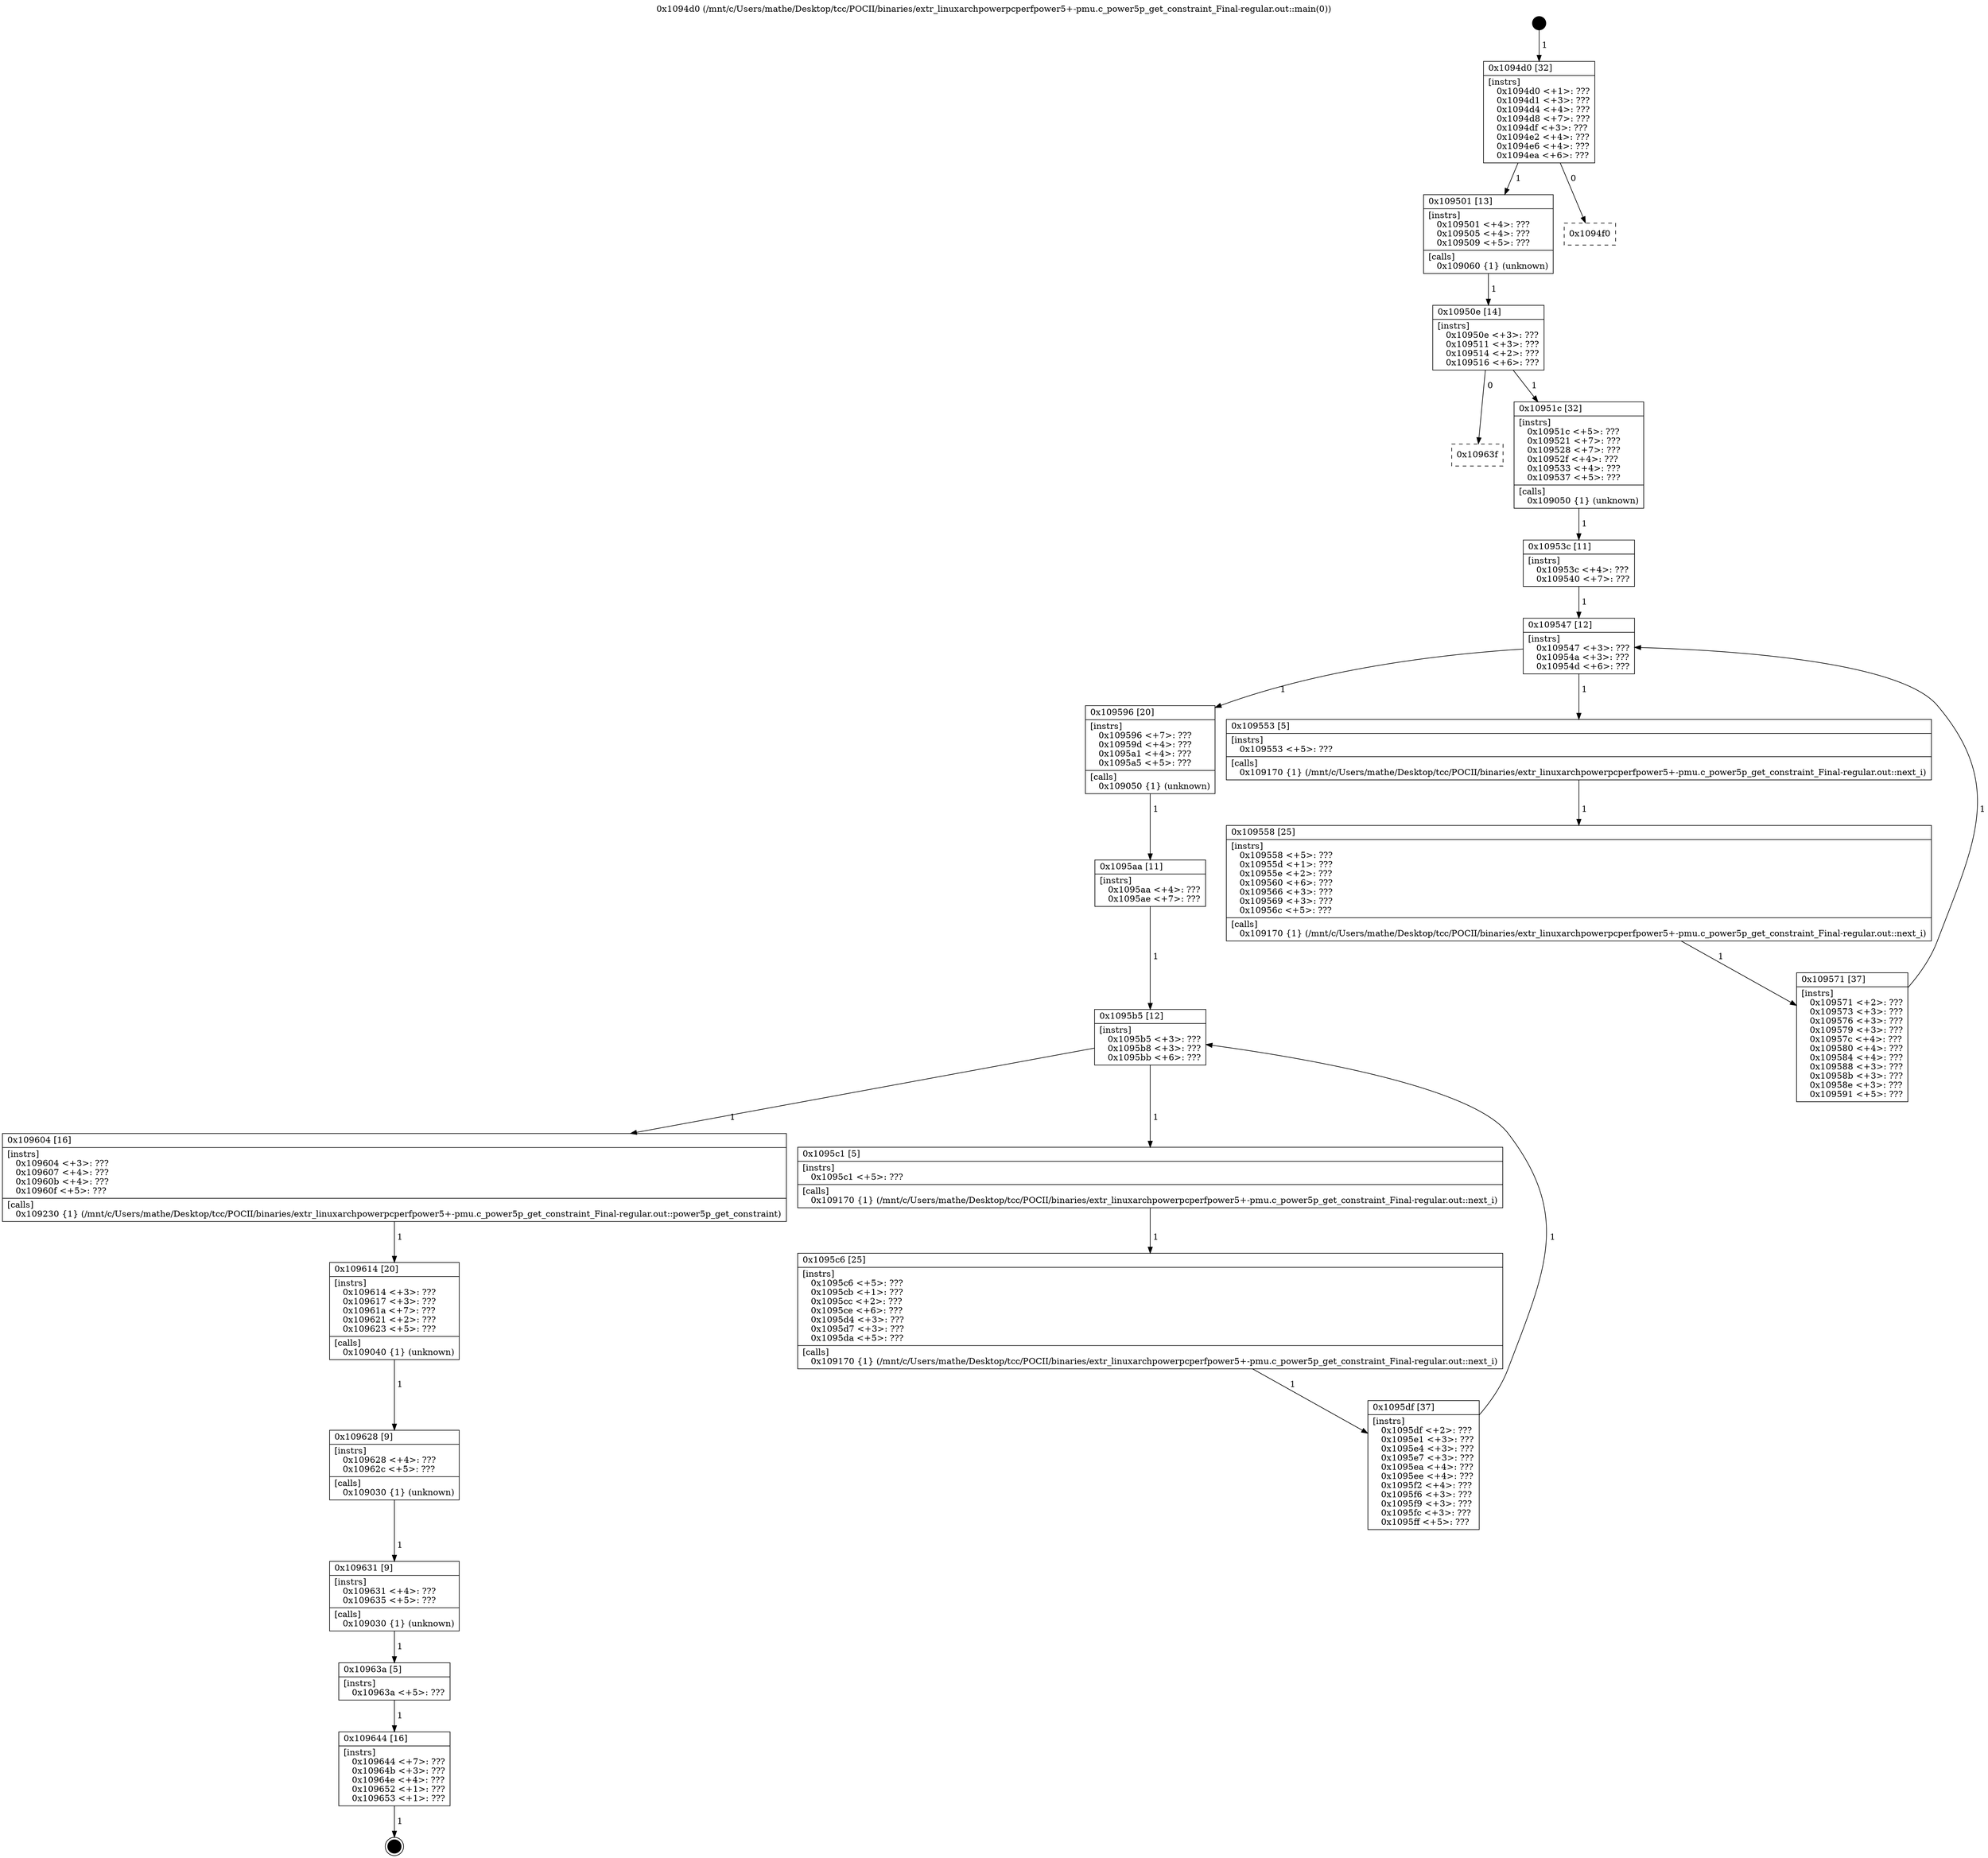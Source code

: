 digraph "0x1094d0" {
  label = "0x1094d0 (/mnt/c/Users/mathe/Desktop/tcc/POCII/binaries/extr_linuxarchpowerpcperfpower5+-pmu.c_power5p_get_constraint_Final-regular.out::main(0))"
  labelloc = "t"
  node[shape=record]

  Entry [label="",width=0.3,height=0.3,shape=circle,fillcolor=black,style=filled]
  "0x1094d0" [label="{
     0x1094d0 [32]\l
     | [instrs]\l
     &nbsp;&nbsp;0x1094d0 \<+1\>: ???\l
     &nbsp;&nbsp;0x1094d1 \<+3\>: ???\l
     &nbsp;&nbsp;0x1094d4 \<+4\>: ???\l
     &nbsp;&nbsp;0x1094d8 \<+7\>: ???\l
     &nbsp;&nbsp;0x1094df \<+3\>: ???\l
     &nbsp;&nbsp;0x1094e2 \<+4\>: ???\l
     &nbsp;&nbsp;0x1094e6 \<+4\>: ???\l
     &nbsp;&nbsp;0x1094ea \<+6\>: ???\l
  }"]
  "0x109501" [label="{
     0x109501 [13]\l
     | [instrs]\l
     &nbsp;&nbsp;0x109501 \<+4\>: ???\l
     &nbsp;&nbsp;0x109505 \<+4\>: ???\l
     &nbsp;&nbsp;0x109509 \<+5\>: ???\l
     | [calls]\l
     &nbsp;&nbsp;0x109060 \{1\} (unknown)\l
  }"]
  "0x1094f0" [label="{
     0x1094f0\l
  }", style=dashed]
  "0x10950e" [label="{
     0x10950e [14]\l
     | [instrs]\l
     &nbsp;&nbsp;0x10950e \<+3\>: ???\l
     &nbsp;&nbsp;0x109511 \<+3\>: ???\l
     &nbsp;&nbsp;0x109514 \<+2\>: ???\l
     &nbsp;&nbsp;0x109516 \<+6\>: ???\l
  }"]
  "0x10963f" [label="{
     0x10963f\l
  }", style=dashed]
  "0x10951c" [label="{
     0x10951c [32]\l
     | [instrs]\l
     &nbsp;&nbsp;0x10951c \<+5\>: ???\l
     &nbsp;&nbsp;0x109521 \<+7\>: ???\l
     &nbsp;&nbsp;0x109528 \<+7\>: ???\l
     &nbsp;&nbsp;0x10952f \<+4\>: ???\l
     &nbsp;&nbsp;0x109533 \<+4\>: ???\l
     &nbsp;&nbsp;0x109537 \<+5\>: ???\l
     | [calls]\l
     &nbsp;&nbsp;0x109050 \{1\} (unknown)\l
  }"]
  Exit [label="",width=0.3,height=0.3,shape=circle,fillcolor=black,style=filled,peripheries=2]
  "0x109547" [label="{
     0x109547 [12]\l
     | [instrs]\l
     &nbsp;&nbsp;0x109547 \<+3\>: ???\l
     &nbsp;&nbsp;0x10954a \<+3\>: ???\l
     &nbsp;&nbsp;0x10954d \<+6\>: ???\l
  }"]
  "0x109596" [label="{
     0x109596 [20]\l
     | [instrs]\l
     &nbsp;&nbsp;0x109596 \<+7\>: ???\l
     &nbsp;&nbsp;0x10959d \<+4\>: ???\l
     &nbsp;&nbsp;0x1095a1 \<+4\>: ???\l
     &nbsp;&nbsp;0x1095a5 \<+5\>: ???\l
     | [calls]\l
     &nbsp;&nbsp;0x109050 \{1\} (unknown)\l
  }"]
  "0x109553" [label="{
     0x109553 [5]\l
     | [instrs]\l
     &nbsp;&nbsp;0x109553 \<+5\>: ???\l
     | [calls]\l
     &nbsp;&nbsp;0x109170 \{1\} (/mnt/c/Users/mathe/Desktop/tcc/POCII/binaries/extr_linuxarchpowerpcperfpower5+-pmu.c_power5p_get_constraint_Final-regular.out::next_i)\l
  }"]
  "0x109558" [label="{
     0x109558 [25]\l
     | [instrs]\l
     &nbsp;&nbsp;0x109558 \<+5\>: ???\l
     &nbsp;&nbsp;0x10955d \<+1\>: ???\l
     &nbsp;&nbsp;0x10955e \<+2\>: ???\l
     &nbsp;&nbsp;0x109560 \<+6\>: ???\l
     &nbsp;&nbsp;0x109566 \<+3\>: ???\l
     &nbsp;&nbsp;0x109569 \<+3\>: ???\l
     &nbsp;&nbsp;0x10956c \<+5\>: ???\l
     | [calls]\l
     &nbsp;&nbsp;0x109170 \{1\} (/mnt/c/Users/mathe/Desktop/tcc/POCII/binaries/extr_linuxarchpowerpcperfpower5+-pmu.c_power5p_get_constraint_Final-regular.out::next_i)\l
  }"]
  "0x109571" [label="{
     0x109571 [37]\l
     | [instrs]\l
     &nbsp;&nbsp;0x109571 \<+2\>: ???\l
     &nbsp;&nbsp;0x109573 \<+3\>: ???\l
     &nbsp;&nbsp;0x109576 \<+3\>: ???\l
     &nbsp;&nbsp;0x109579 \<+3\>: ???\l
     &nbsp;&nbsp;0x10957c \<+4\>: ???\l
     &nbsp;&nbsp;0x109580 \<+4\>: ???\l
     &nbsp;&nbsp;0x109584 \<+4\>: ???\l
     &nbsp;&nbsp;0x109588 \<+3\>: ???\l
     &nbsp;&nbsp;0x10958b \<+3\>: ???\l
     &nbsp;&nbsp;0x10958e \<+3\>: ???\l
     &nbsp;&nbsp;0x109591 \<+5\>: ???\l
  }"]
  "0x10953c" [label="{
     0x10953c [11]\l
     | [instrs]\l
     &nbsp;&nbsp;0x10953c \<+4\>: ???\l
     &nbsp;&nbsp;0x109540 \<+7\>: ???\l
  }"]
  "0x1095b5" [label="{
     0x1095b5 [12]\l
     | [instrs]\l
     &nbsp;&nbsp;0x1095b5 \<+3\>: ???\l
     &nbsp;&nbsp;0x1095b8 \<+3\>: ???\l
     &nbsp;&nbsp;0x1095bb \<+6\>: ???\l
  }"]
  "0x109604" [label="{
     0x109604 [16]\l
     | [instrs]\l
     &nbsp;&nbsp;0x109604 \<+3\>: ???\l
     &nbsp;&nbsp;0x109607 \<+4\>: ???\l
     &nbsp;&nbsp;0x10960b \<+4\>: ???\l
     &nbsp;&nbsp;0x10960f \<+5\>: ???\l
     | [calls]\l
     &nbsp;&nbsp;0x109230 \{1\} (/mnt/c/Users/mathe/Desktop/tcc/POCII/binaries/extr_linuxarchpowerpcperfpower5+-pmu.c_power5p_get_constraint_Final-regular.out::power5p_get_constraint)\l
  }"]
  "0x1095c1" [label="{
     0x1095c1 [5]\l
     | [instrs]\l
     &nbsp;&nbsp;0x1095c1 \<+5\>: ???\l
     | [calls]\l
     &nbsp;&nbsp;0x109170 \{1\} (/mnt/c/Users/mathe/Desktop/tcc/POCII/binaries/extr_linuxarchpowerpcperfpower5+-pmu.c_power5p_get_constraint_Final-regular.out::next_i)\l
  }"]
  "0x1095c6" [label="{
     0x1095c6 [25]\l
     | [instrs]\l
     &nbsp;&nbsp;0x1095c6 \<+5\>: ???\l
     &nbsp;&nbsp;0x1095cb \<+1\>: ???\l
     &nbsp;&nbsp;0x1095cc \<+2\>: ???\l
     &nbsp;&nbsp;0x1095ce \<+6\>: ???\l
     &nbsp;&nbsp;0x1095d4 \<+3\>: ???\l
     &nbsp;&nbsp;0x1095d7 \<+3\>: ???\l
     &nbsp;&nbsp;0x1095da \<+5\>: ???\l
     | [calls]\l
     &nbsp;&nbsp;0x109170 \{1\} (/mnt/c/Users/mathe/Desktop/tcc/POCII/binaries/extr_linuxarchpowerpcperfpower5+-pmu.c_power5p_get_constraint_Final-regular.out::next_i)\l
  }"]
  "0x1095df" [label="{
     0x1095df [37]\l
     | [instrs]\l
     &nbsp;&nbsp;0x1095df \<+2\>: ???\l
     &nbsp;&nbsp;0x1095e1 \<+3\>: ???\l
     &nbsp;&nbsp;0x1095e4 \<+3\>: ???\l
     &nbsp;&nbsp;0x1095e7 \<+3\>: ???\l
     &nbsp;&nbsp;0x1095ea \<+4\>: ???\l
     &nbsp;&nbsp;0x1095ee \<+4\>: ???\l
     &nbsp;&nbsp;0x1095f2 \<+4\>: ???\l
     &nbsp;&nbsp;0x1095f6 \<+3\>: ???\l
     &nbsp;&nbsp;0x1095f9 \<+3\>: ???\l
     &nbsp;&nbsp;0x1095fc \<+3\>: ???\l
     &nbsp;&nbsp;0x1095ff \<+5\>: ???\l
  }"]
  "0x1095aa" [label="{
     0x1095aa [11]\l
     | [instrs]\l
     &nbsp;&nbsp;0x1095aa \<+4\>: ???\l
     &nbsp;&nbsp;0x1095ae \<+7\>: ???\l
  }"]
  "0x109614" [label="{
     0x109614 [20]\l
     | [instrs]\l
     &nbsp;&nbsp;0x109614 \<+3\>: ???\l
     &nbsp;&nbsp;0x109617 \<+3\>: ???\l
     &nbsp;&nbsp;0x10961a \<+7\>: ???\l
     &nbsp;&nbsp;0x109621 \<+2\>: ???\l
     &nbsp;&nbsp;0x109623 \<+5\>: ???\l
     | [calls]\l
     &nbsp;&nbsp;0x109040 \{1\} (unknown)\l
  }"]
  "0x109628" [label="{
     0x109628 [9]\l
     | [instrs]\l
     &nbsp;&nbsp;0x109628 \<+4\>: ???\l
     &nbsp;&nbsp;0x10962c \<+5\>: ???\l
     | [calls]\l
     &nbsp;&nbsp;0x109030 \{1\} (unknown)\l
  }"]
  "0x109631" [label="{
     0x109631 [9]\l
     | [instrs]\l
     &nbsp;&nbsp;0x109631 \<+4\>: ???\l
     &nbsp;&nbsp;0x109635 \<+5\>: ???\l
     | [calls]\l
     &nbsp;&nbsp;0x109030 \{1\} (unknown)\l
  }"]
  "0x10963a" [label="{
     0x10963a [5]\l
     | [instrs]\l
     &nbsp;&nbsp;0x10963a \<+5\>: ???\l
  }"]
  "0x109644" [label="{
     0x109644 [16]\l
     | [instrs]\l
     &nbsp;&nbsp;0x109644 \<+7\>: ???\l
     &nbsp;&nbsp;0x10964b \<+3\>: ???\l
     &nbsp;&nbsp;0x10964e \<+4\>: ???\l
     &nbsp;&nbsp;0x109652 \<+1\>: ???\l
     &nbsp;&nbsp;0x109653 \<+1\>: ???\l
  }"]
  Entry -> "0x1094d0" [label=" 1"]
  "0x1094d0" -> "0x109501" [label=" 1"]
  "0x1094d0" -> "0x1094f0" [label=" 0"]
  "0x109501" -> "0x10950e" [label=" 1"]
  "0x10950e" -> "0x10963f" [label=" 0"]
  "0x10950e" -> "0x10951c" [label=" 1"]
  "0x109644" -> Exit [label=" 1"]
  "0x10951c" -> "0x10953c" [label=" 1"]
  "0x109547" -> "0x109596" [label=" 1"]
  "0x109547" -> "0x109553" [label=" 1"]
  "0x109553" -> "0x109558" [label=" 1"]
  "0x109558" -> "0x109571" [label=" 1"]
  "0x10953c" -> "0x109547" [label=" 1"]
  "0x109571" -> "0x109547" [label=" 1"]
  "0x109596" -> "0x1095aa" [label=" 1"]
  "0x1095b5" -> "0x109604" [label=" 1"]
  "0x1095b5" -> "0x1095c1" [label=" 1"]
  "0x1095c1" -> "0x1095c6" [label=" 1"]
  "0x1095c6" -> "0x1095df" [label=" 1"]
  "0x1095aa" -> "0x1095b5" [label=" 1"]
  "0x1095df" -> "0x1095b5" [label=" 1"]
  "0x109604" -> "0x109614" [label=" 1"]
  "0x109614" -> "0x109628" [label=" 1"]
  "0x109628" -> "0x109631" [label=" 1"]
  "0x109631" -> "0x10963a" [label=" 1"]
  "0x10963a" -> "0x109644" [label=" 1"]
}
